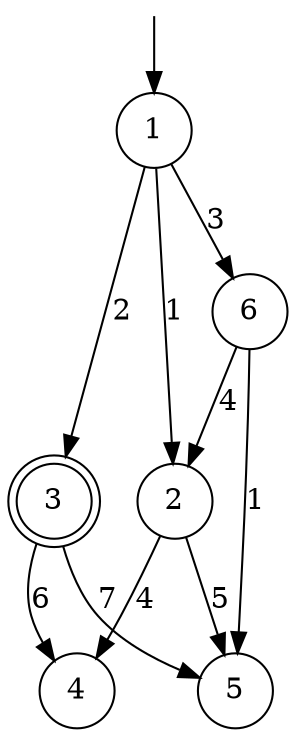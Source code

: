 digraph G {
	node [shape = point, color=white, fontcolor=white]; start;
	node [shape = circle, color=black, fontcolor=black]; 1; 2; 4; 5; 6;
	node [shape = doublecircle, color=black, fontcolor=black]; 3;
	start -> 1 [label=""];
	1 -> 2 [label="1"];
	1 -> 3 [label="2"];
	1 -> 6 [label="3"];
	2 -> 4 [label="4"];
	2 -> 5 [label="5"];
	3 -> 4 [label="6"];
	3 -> 5 [label="7"];
	6 -> 5 [label="1"];
	6 -> 2 [label="4"];
}